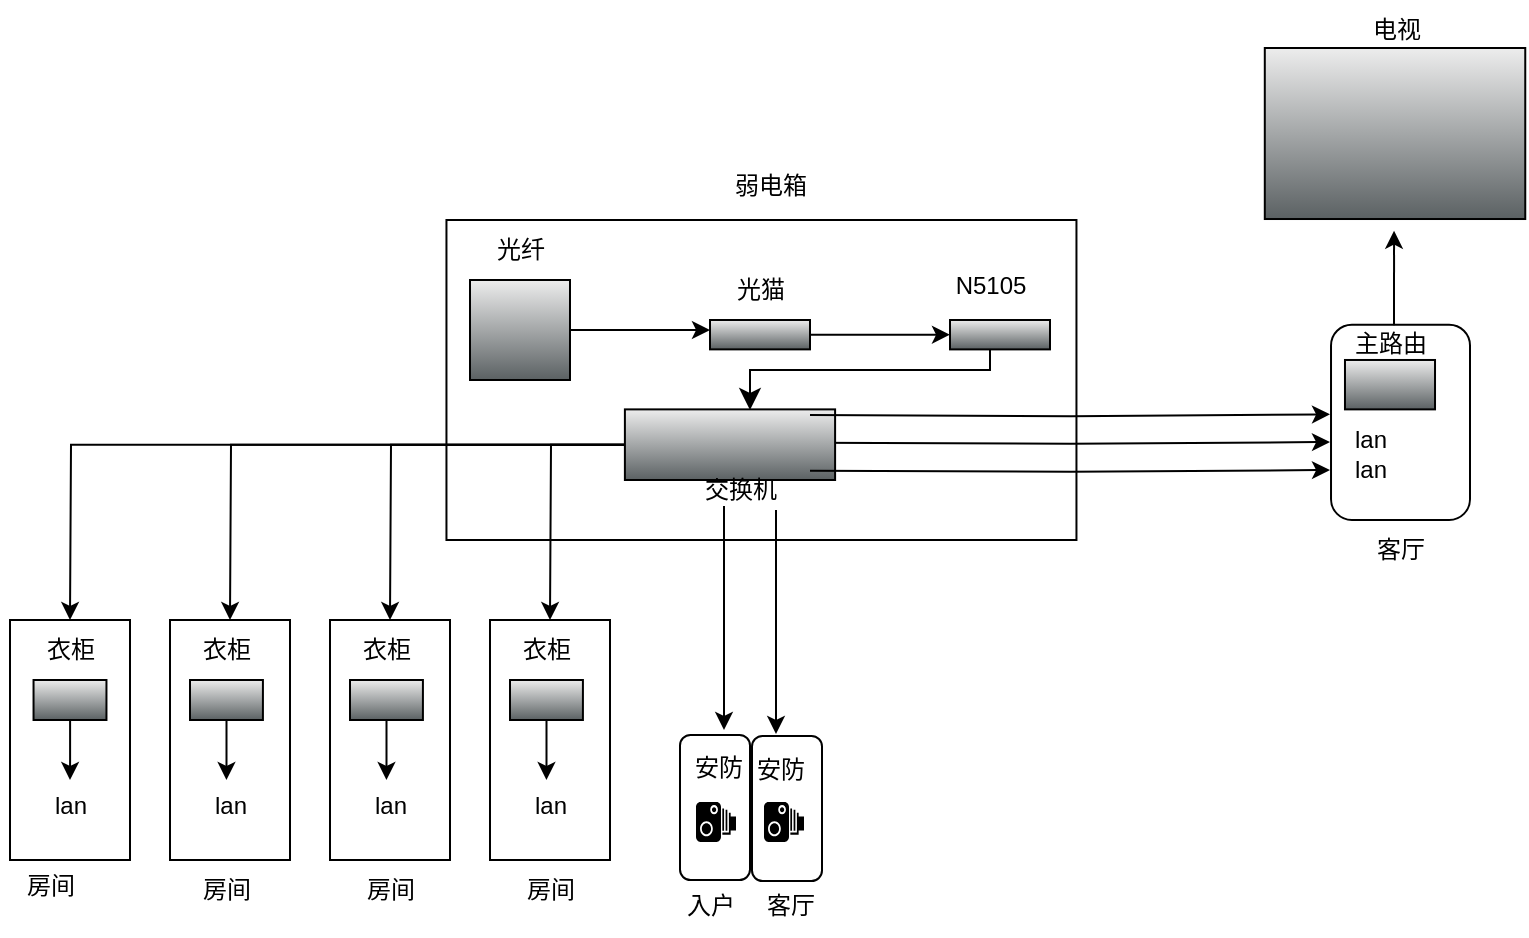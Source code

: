 <mxfile version="26.2.12">
  <diagram name="第 1 页" id="wSjhFtlE5rSjkm2_8n0r">
    <mxGraphModel dx="2135" dy="772" grid="1" gridSize="10" guides="1" tooltips="1" connect="1" arrows="1" fold="1" page="1" pageScale="1" pageWidth="827" pageHeight="1169" math="0" shadow="0">
      <root>
        <mxCell id="0" />
        <mxCell id="1" parent="0" />
        <mxCell id="Xc-ak-8Ur3aRFszlMYt9-62" value="" style="rounded=1;whiteSpace=wrap;html=1;direction=south;" vertex="1" parent="1">
          <mxGeometry x="341" y="578" width="35" height="72.5" as="geometry" />
        </mxCell>
        <mxCell id="Xc-ak-8Ur3aRFszlMYt9-60" value="" style="rounded=1;whiteSpace=wrap;html=1;direction=south;" vertex="1" parent="1">
          <mxGeometry x="305" y="577.5" width="35" height="72.5" as="geometry" />
        </mxCell>
        <mxCell id="Xc-ak-8Ur3aRFszlMYt9-57" value="" style="rounded=1;whiteSpace=wrap;html=1;direction=south;" vertex="1" parent="1">
          <mxGeometry x="630.51" y="372.35" width="69.49" height="97.65" as="geometry" />
        </mxCell>
        <mxCell id="Xc-ak-8Ur3aRFszlMYt9-52" value="" style="rounded=0;whiteSpace=wrap;html=1;direction=south;" vertex="1" parent="1">
          <mxGeometry x="210" y="520" width="60" height="120" as="geometry" />
        </mxCell>
        <mxCell id="Xc-ak-8Ur3aRFszlMYt9-51" value="" style="rounded=0;whiteSpace=wrap;html=1;direction=south;" vertex="1" parent="1">
          <mxGeometry x="130" y="520" width="60" height="120" as="geometry" />
        </mxCell>
        <mxCell id="Xc-ak-8Ur3aRFszlMYt9-47" value="" style="rounded=0;whiteSpace=wrap;html=1;direction=south;" vertex="1" parent="1">
          <mxGeometry x="50" y="520" width="60" height="120" as="geometry" />
        </mxCell>
        <mxCell id="Xc-ak-8Ur3aRFszlMYt9-46" value="" style="rounded=0;whiteSpace=wrap;html=1;direction=south;" vertex="1" parent="1">
          <mxGeometry x="-30" y="520" width="60" height="120" as="geometry" />
        </mxCell>
        <mxCell id="Xc-ak-8Ur3aRFszlMYt9-1" value="" style="rounded=0;whiteSpace=wrap;html=1;" vertex="1" parent="1">
          <mxGeometry x="188.23" y="320" width="315" height="160" as="geometry" />
        </mxCell>
        <mxCell id="kn4Wt94H1s8Y4rGw93dV-5" style="edgeStyle=orthogonalEdgeStyle;rounded=0;orthogonalLoop=1;jettySize=auto;html=1;" parent="1" source="kn4Wt94H1s8Y4rGw93dV-4" edge="1">
          <mxGeometry relative="1" as="geometry">
            <mxPoint x="320" y="375" as="targetPoint" />
          </mxGeometry>
        </mxCell>
        <mxCell id="kn4Wt94H1s8Y4rGw93dV-4" value="" style="shape=mxgraph.networks2.icon;aspect=fixed;fillColor=#EDEDED;strokeColor=#000000;gradientColor=#5B6163;network2IconShadow=1;network2bgFillColor=none;network2Icon=mxgraph.networks2.globe;network2IconW=1;network2IconH=1;" parent="1" vertex="1">
          <mxGeometry x="200" y="350" width="50" height="50" as="geometry" />
        </mxCell>
        <mxCell id="kn4Wt94H1s8Y4rGw93dV-6" value="" style="fillColorStyles=neutralFill;neutralFill=#9DA6A8;shape=mxgraph.networks2.icon;aspect=fixed;fillColor=#EDEDED;strokeColor=#000000;gradientColor=#5B6163;network2IconShadow=1;network2bgFillColor=none;network2Icon=mxgraph.networks2.modem;network2IconYOffset=0.013;network2IconW=1;network2IconH=0.294;" parent="1" vertex="1">
          <mxGeometry x="320" y="370" width="50" height="14.69" as="geometry" />
        </mxCell>
        <mxCell id="kn4Wt94H1s8Y4rGw93dV-8" value="光猫" style="text;html=1;align=center;verticalAlign=middle;resizable=0;points=[];autosize=1;strokeColor=none;fillColor=none;" parent="1" vertex="1">
          <mxGeometry x="320" y="340" width="50" height="30" as="geometry" />
        </mxCell>
        <mxCell id="kn4Wt94H1s8Y4rGw93dV-9" value="光纤" style="text;html=1;align=center;verticalAlign=middle;resizable=0;points=[];autosize=1;strokeColor=none;fillColor=none;" parent="1" vertex="1">
          <mxGeometry x="200" y="320" width="50" height="30" as="geometry" />
        </mxCell>
        <mxCell id="kn4Wt94H1s8Y4rGw93dV-11" value="" style="fillColorStyles=neutralFill;neutralFill=#9DA6A8;shape=mxgraph.networks2.icon;aspect=fixed;fillColor=#EDEDED;strokeColor=#000000;gradientColor=#5B6163;network2IconShadow=1;network2bgFillColor=none;network2Icon=mxgraph.networks2.router;network2IconXOffset=0.0;network2IconYOffset=-0.114;network2IconW=1;network2IconH=0.548;" parent="1" vertex="1">
          <mxGeometry x="637.49" y="389.99" width="45.02" height="24.7" as="geometry" />
        </mxCell>
        <mxCell id="kn4Wt94H1s8Y4rGw93dV-96" style="edgeStyle=orthogonalEdgeStyle;rounded=0;orthogonalLoop=1;jettySize=auto;html=1;" parent="1" edge="1">
          <mxGeometry relative="1" as="geometry">
            <mxPoint x="662.02" y="325.35" as="targetPoint" />
            <mxPoint x="662.01" y="372.64" as="sourcePoint" />
          </mxGeometry>
        </mxCell>
        <mxCell id="kn4Wt94H1s8Y4rGw93dV-57" value="" style="shape=mxgraph.networks2.icon;aspect=fixed;fillColor=#EDEDED;strokeColor=#000000;gradientColor=#5B6163;network2IconShadow=1;network2bgFillColor=none;network2Icon=mxgraph.networks2.video_projector;network2IconYOffset=0.013;network2IconW=1;network2IconH=0.294;" parent="1" vertex="1">
          <mxGeometry x="440" y="370" width="50" height="14.7" as="geometry" />
        </mxCell>
        <mxCell id="kn4Wt94H1s8Y4rGw93dV-58" value="N5105" style="text;html=1;align=center;verticalAlign=middle;resizable=0;points=[];autosize=1;strokeColor=none;fillColor=none;" parent="1" vertex="1">
          <mxGeometry x="430" y="338" width="60" height="30" as="geometry" />
        </mxCell>
        <mxCell id="kn4Wt94H1s8Y4rGw93dV-59" style="edgeStyle=orthogonalEdgeStyle;rounded=0;orthogonalLoop=1;jettySize=auto;html=1;entryX=0;entryY=0.5;entryDx=0;entryDy=0;entryPerimeter=0;" parent="1" source="kn4Wt94H1s8Y4rGw93dV-6" target="kn4Wt94H1s8Y4rGw93dV-57" edge="1">
          <mxGeometry relative="1" as="geometry" />
        </mxCell>
        <mxCell id="kn4Wt94H1s8Y4rGw93dV-110" style="edgeStyle=orthogonalEdgeStyle;rounded=0;orthogonalLoop=1;jettySize=auto;html=1;" parent="1" source="kn4Wt94H1s8Y4rGw93dV-61" edge="1">
          <mxGeometry relative="1" as="geometry">
            <mxPoint y="520" as="targetPoint" />
          </mxGeometry>
        </mxCell>
        <mxCell id="kn4Wt94H1s8Y4rGw93dV-112" style="edgeStyle=orthogonalEdgeStyle;rounded=0;orthogonalLoop=1;jettySize=auto;html=1;" parent="1" source="kn4Wt94H1s8Y4rGw93dV-61" edge="1">
          <mxGeometry relative="1" as="geometry">
            <mxPoint x="80" y="520" as="targetPoint" />
          </mxGeometry>
        </mxCell>
        <mxCell id="kn4Wt94H1s8Y4rGw93dV-114" style="edgeStyle=orthogonalEdgeStyle;rounded=0;orthogonalLoop=1;jettySize=auto;html=1;" parent="1" source="kn4Wt94H1s8Y4rGw93dV-61" edge="1">
          <mxGeometry relative="1" as="geometry">
            <mxPoint x="160" y="520" as="targetPoint" />
          </mxGeometry>
        </mxCell>
        <mxCell id="kn4Wt94H1s8Y4rGw93dV-116" style="edgeStyle=orthogonalEdgeStyle;rounded=0;orthogonalLoop=1;jettySize=auto;html=1;" parent="1" source="kn4Wt94H1s8Y4rGw93dV-61" edge="1">
          <mxGeometry relative="1" as="geometry">
            <mxPoint x="240" y="520" as="targetPoint" />
          </mxGeometry>
        </mxCell>
        <mxCell id="kn4Wt94H1s8Y4rGw93dV-164" style="edgeStyle=orthogonalEdgeStyle;rounded=0;orthogonalLoop=1;jettySize=auto;html=1;" parent="1" edge="1">
          <mxGeometry relative="1" as="geometry">
            <mxPoint x="630" y="431" as="targetPoint" />
            <mxPoint x="370" y="431.4" as="sourcePoint" />
          </mxGeometry>
        </mxCell>
        <mxCell id="kn4Wt94H1s8Y4rGw93dV-61" value="" style="shape=mxgraph.networks2.icon;aspect=fixed;fillColor=#EDEDED;strokeColor=#000000;gradientColor=#5B6163;network2IconShadow=1;network2bgFillColor=none;network2Icon=mxgraph.networks2.patch_panel;network2IconXOffset=0.0;network2IconYOffset=-0.021;network2IconW=1;network2IconH=0.336;" parent="1" vertex="1">
          <mxGeometry x="277.45" y="414.69" width="105.1" height="35.31" as="geometry" />
        </mxCell>
        <mxCell id="kn4Wt94H1s8Y4rGw93dV-97" value="" style="shape=mxgraph.networks2.icon;aspect=fixed;fillColor=#EDEDED;strokeColor=#000000;gradientColor=#5B6163;network2IconShadow=1;network2bgFillColor=none;network2Icon=mxgraph.networks2.tablet;network2IconW=1;network2IconH=0.657;" parent="1" vertex="1">
          <mxGeometry x="597.4" y="234" width="130.23" height="85.51" as="geometry" />
        </mxCell>
        <mxCell id="kn4Wt94H1s8Y4rGw93dV-98" value="电视" style="text;html=1;align=center;verticalAlign=middle;resizable=0;points=[];autosize=1;strokeColor=none;fillColor=none;" parent="1" vertex="1">
          <mxGeometry x="637.51" y="210" width="50" height="30" as="geometry" />
        </mxCell>
        <mxCell id="Xc-ak-8Ur3aRFszlMYt9-38" style="edgeStyle=orthogonalEdgeStyle;rounded=0;orthogonalLoop=1;jettySize=auto;html=1;" edge="1" parent="1" source="kn4Wt94H1s8Y4rGw93dV-99">
          <mxGeometry relative="1" as="geometry">
            <mxPoint y="600" as="targetPoint" />
          </mxGeometry>
        </mxCell>
        <mxCell id="kn4Wt94H1s8Y4rGw93dV-99" value="" style="fillColorStyles=neutralFill;neutralFill=#9DA6A8;shape=mxgraph.networks2.icon;aspect=fixed;fillColor=#EDEDED;strokeColor=#000000;gradientColor=#5B6163;network2IconShadow=1;network2bgFillColor=none;network2Icon=mxgraph.networks2.router;network2IconXOffset=0.0;network2IconYOffset=-0.114;network2IconW=1;network2IconH=0.548;" parent="1" vertex="1">
          <mxGeometry x="-18.23" y="550" width="36.46" height="20" as="geometry" />
        </mxCell>
        <mxCell id="kn4Wt94H1s8Y4rGw93dV-118" value="衣柜" style="text;html=1;align=center;verticalAlign=middle;resizable=0;points=[];autosize=1;strokeColor=none;fillColor=none;" parent="1" vertex="1">
          <mxGeometry x="-25.0" y="520" width="50" height="30" as="geometry" />
        </mxCell>
        <mxCell id="Xc-ak-8Ur3aRFszlMYt9-39" style="edgeStyle=orthogonalEdgeStyle;rounded=0;orthogonalLoop=1;jettySize=auto;html=1;" edge="1" parent="1" source="kn4Wt94H1s8Y4rGw93dV-123">
          <mxGeometry relative="1" as="geometry">
            <mxPoint x="78.23" y="600" as="targetPoint" />
          </mxGeometry>
        </mxCell>
        <mxCell id="kn4Wt94H1s8Y4rGw93dV-123" value="" style="fillColorStyles=neutralFill;neutralFill=#9DA6A8;shape=mxgraph.networks2.icon;aspect=fixed;fillColor=#EDEDED;strokeColor=#000000;gradientColor=#5B6163;network2IconShadow=1;network2bgFillColor=none;network2Icon=mxgraph.networks2.router;network2IconXOffset=0.0;network2IconYOffset=-0.114;network2IconW=1;network2IconH=0.548;" parent="1" vertex="1">
          <mxGeometry x="60" y="550" width="36.46" height="20" as="geometry" />
        </mxCell>
        <mxCell id="Xc-ak-8Ur3aRFszlMYt9-40" style="edgeStyle=orthogonalEdgeStyle;rounded=0;orthogonalLoop=1;jettySize=auto;html=1;" edge="1" parent="1" source="kn4Wt94H1s8Y4rGw93dV-124">
          <mxGeometry relative="1" as="geometry">
            <mxPoint x="158.23" y="600" as="targetPoint" />
          </mxGeometry>
        </mxCell>
        <mxCell id="kn4Wt94H1s8Y4rGw93dV-124" value="" style="fillColorStyles=neutralFill;neutralFill=#9DA6A8;shape=mxgraph.networks2.icon;aspect=fixed;fillColor=#EDEDED;strokeColor=#000000;gradientColor=#5B6163;network2IconShadow=1;network2bgFillColor=none;network2Icon=mxgraph.networks2.router;network2IconXOffset=0.0;network2IconYOffset=-0.114;network2IconW=1;network2IconH=0.548;" parent="1" vertex="1">
          <mxGeometry x="140" y="550" width="36.46" height="20" as="geometry" />
        </mxCell>
        <mxCell id="Xc-ak-8Ur3aRFszlMYt9-41" style="edgeStyle=orthogonalEdgeStyle;rounded=0;orthogonalLoop=1;jettySize=auto;html=1;" edge="1" parent="1" source="kn4Wt94H1s8Y4rGw93dV-125">
          <mxGeometry relative="1" as="geometry">
            <mxPoint x="238.23" y="600" as="targetPoint" />
          </mxGeometry>
        </mxCell>
        <mxCell id="kn4Wt94H1s8Y4rGw93dV-125" value="" style="fillColorStyles=neutralFill;neutralFill=#9DA6A8;shape=mxgraph.networks2.icon;aspect=fixed;fillColor=#EDEDED;strokeColor=#000000;gradientColor=#5B6163;network2IconShadow=1;network2bgFillColor=none;network2Icon=mxgraph.networks2.router;network2IconXOffset=0.0;network2IconYOffset=-0.114;network2IconW=1;network2IconH=0.548;" parent="1" vertex="1">
          <mxGeometry x="220" y="550" width="36.46" height="20" as="geometry" />
        </mxCell>
        <mxCell id="kn4Wt94H1s8Y4rGw93dV-126" value="衣柜" style="text;html=1;align=center;verticalAlign=middle;resizable=0;points=[];autosize=1;strokeColor=none;fillColor=none;" parent="1" vertex="1">
          <mxGeometry x="53.23" y="520" width="50" height="30" as="geometry" />
        </mxCell>
        <mxCell id="kn4Wt94H1s8Y4rGw93dV-127" value="衣柜" style="text;html=1;align=center;verticalAlign=middle;resizable=0;points=[];autosize=1;strokeColor=none;fillColor=none;" parent="1" vertex="1">
          <mxGeometry x="133.23" y="520" width="50" height="30" as="geometry" />
        </mxCell>
        <mxCell id="kn4Wt94H1s8Y4rGw93dV-128" value="衣柜" style="text;html=1;align=center;verticalAlign=middle;resizable=0;points=[];autosize=1;strokeColor=none;fillColor=none;" parent="1" vertex="1">
          <mxGeometry x="213.23" y="520" width="50" height="30" as="geometry" />
        </mxCell>
        <mxCell id="kn4Wt94H1s8Y4rGw93dV-136" value="" style="shape=mxgraph.signs.tech.camera_1;html=1;pointerEvents=1;fillColor=#000000;strokeColor=none;verticalLabelPosition=bottom;verticalAlign=top;align=center;" parent="1" vertex="1">
          <mxGeometry x="313" y="611" width="20" height="20" as="geometry" />
        </mxCell>
        <mxCell id="kn4Wt94H1s8Y4rGw93dV-139" value="" style="shape=mxgraph.signs.tech.camera_1;html=1;pointerEvents=1;fillColor=#000000;strokeColor=none;verticalLabelPosition=bottom;verticalAlign=top;align=center;" parent="1" vertex="1">
          <mxGeometry x="347" y="611" width="20" height="20" as="geometry" />
        </mxCell>
        <mxCell id="kn4Wt94H1s8Y4rGw93dV-140" value="安防" style="text;html=1;align=center;verticalAlign=middle;resizable=0;points=[];autosize=1;strokeColor=none;fillColor=none;" parent="1" vertex="1">
          <mxGeometry x="299" y="579" width="50" height="30" as="geometry" />
        </mxCell>
        <mxCell id="kn4Wt94H1s8Y4rGw93dV-141" value="安防" style="text;html=1;align=center;verticalAlign=middle;resizable=0;points=[];autosize=1;strokeColor=none;fillColor=none;" parent="1" vertex="1">
          <mxGeometry x="330" y="580" width="50" height="30" as="geometry" />
        </mxCell>
        <mxCell id="kn4Wt94H1s8Y4rGw93dV-165" value="主路由" style="text;html=1;align=center;verticalAlign=middle;resizable=0;points=[];autosize=1;strokeColor=none;fillColor=none;" parent="1" vertex="1">
          <mxGeometry x="630" y="366.69" width="60" height="30" as="geometry" />
        </mxCell>
        <mxCell id="kn4Wt94H1s8Y4rGw93dV-167" value="" style="edgeStyle=elbowEdgeStyle;elbow=vertical;endArrow=classic;html=1;curved=0;rounded=0;endSize=8;startSize=8;entryX=0.4;entryY=0;entryDx=0;entryDy=0;entryPerimeter=0;" parent="1" edge="1">
          <mxGeometry width="50" height="50" relative="1" as="geometry">
            <mxPoint x="460" y="385" as="sourcePoint" />
            <mxPoint x="340" y="415" as="targetPoint" />
            <Array as="points">
              <mxPoint x="430" y="395" />
              <mxPoint x="345" y="395" />
            </Array>
          </mxGeometry>
        </mxCell>
        <mxCell id="kn4Wt94H1s8Y4rGw93dV-171" style="edgeStyle=orthogonalEdgeStyle;rounded=0;orthogonalLoop=1;jettySize=auto;html=1;" parent="1" edge="1">
          <mxGeometry relative="1" as="geometry">
            <mxPoint x="327" y="575" as="targetPoint" />
            <mxPoint x="327" y="463" as="sourcePoint" />
          </mxGeometry>
        </mxCell>
        <mxCell id="kn4Wt94H1s8Y4rGw93dV-172" style="edgeStyle=orthogonalEdgeStyle;rounded=0;orthogonalLoop=1;jettySize=auto;html=1;" parent="1" edge="1">
          <mxGeometry relative="1" as="geometry">
            <mxPoint x="353" y="577" as="targetPoint" />
            <mxPoint x="353" y="465" as="sourcePoint" />
          </mxGeometry>
        </mxCell>
        <mxCell id="kn4Wt94H1s8Y4rGw93dV-168" value="交换机" style="text;html=1;align=center;verticalAlign=middle;resizable=0;points=[];autosize=1;strokeColor=none;fillColor=none;" parent="1" vertex="1">
          <mxGeometry x="305" y="440" width="60" height="30" as="geometry" />
        </mxCell>
        <mxCell id="kn4Wt94H1s8Y4rGw93dV-173" style="edgeStyle=orthogonalEdgeStyle;rounded=0;orthogonalLoop=1;jettySize=auto;html=1;" parent="1" edge="1">
          <mxGeometry relative="1" as="geometry">
            <mxPoint x="630" y="445" as="targetPoint" />
            <mxPoint x="370" y="445.4" as="sourcePoint" />
          </mxGeometry>
        </mxCell>
        <mxCell id="kn4Wt94H1s8Y4rGw93dV-174" value="lan" style="text;html=1;align=center;verticalAlign=middle;resizable=0;points=[];autosize=1;strokeColor=none;fillColor=none;" parent="1" vertex="1">
          <mxGeometry x="630" y="414.69" width="40" height="30" as="geometry" />
        </mxCell>
        <mxCell id="Xc-ak-8Ur3aRFszlMYt9-31" style="edgeStyle=orthogonalEdgeStyle;rounded=0;orthogonalLoop=1;jettySize=auto;html=1;" edge="1" parent="1">
          <mxGeometry relative="1" as="geometry">
            <mxPoint x="630" y="417.15" as="targetPoint" />
            <mxPoint x="370" y="417.55" as="sourcePoint" />
          </mxGeometry>
        </mxCell>
        <mxCell id="Xc-ak-8Ur3aRFszlMYt9-35" value="lan" style="text;html=1;align=center;verticalAlign=middle;resizable=0;points=[];autosize=1;strokeColor=none;fillColor=none;" vertex="1" parent="1">
          <mxGeometry x="630" y="430" width="40" height="30" as="geometry" />
        </mxCell>
        <mxCell id="Xc-ak-8Ur3aRFszlMYt9-42" value="lan" style="text;html=1;align=center;verticalAlign=middle;resizable=0;points=[];autosize=1;strokeColor=none;fillColor=none;" vertex="1" parent="1">
          <mxGeometry x="-20" y="598" width="40" height="30" as="geometry" />
        </mxCell>
        <mxCell id="Xc-ak-8Ur3aRFszlMYt9-43" value="lan" style="text;html=1;align=center;verticalAlign=middle;resizable=0;points=[];autosize=1;strokeColor=none;fillColor=none;" vertex="1" parent="1">
          <mxGeometry x="60" y="598" width="40" height="30" as="geometry" />
        </mxCell>
        <mxCell id="Xc-ak-8Ur3aRFszlMYt9-44" value="lan" style="text;html=1;align=center;verticalAlign=middle;resizable=0;points=[];autosize=1;strokeColor=none;fillColor=none;" vertex="1" parent="1">
          <mxGeometry x="140" y="598" width="40" height="30" as="geometry" />
        </mxCell>
        <mxCell id="Xc-ak-8Ur3aRFszlMYt9-45" value="lan" style="text;html=1;align=center;verticalAlign=middle;resizable=0;points=[];autosize=1;strokeColor=none;fillColor=none;" vertex="1" parent="1">
          <mxGeometry x="220" y="598" width="40" height="30" as="geometry" />
        </mxCell>
        <mxCell id="Xc-ak-8Ur3aRFszlMYt9-53" value="房间" style="text;html=1;align=center;verticalAlign=middle;resizable=0;points=[];autosize=1;strokeColor=none;fillColor=none;" vertex="1" parent="1">
          <mxGeometry x="-35" y="638" width="50" height="30" as="geometry" />
        </mxCell>
        <mxCell id="Xc-ak-8Ur3aRFszlMYt9-54" value="房间" style="text;html=1;align=center;verticalAlign=middle;resizable=0;points=[];autosize=1;strokeColor=none;fillColor=none;" vertex="1" parent="1">
          <mxGeometry x="53.23" y="640" width="50" height="30" as="geometry" />
        </mxCell>
        <mxCell id="Xc-ak-8Ur3aRFszlMYt9-55" value="房间" style="text;html=1;align=center;verticalAlign=middle;resizable=0;points=[];autosize=1;strokeColor=none;fillColor=none;" vertex="1" parent="1">
          <mxGeometry x="135" y="640" width="50" height="30" as="geometry" />
        </mxCell>
        <mxCell id="Xc-ak-8Ur3aRFszlMYt9-56" value="房间" style="text;html=1;align=center;verticalAlign=middle;resizable=0;points=[];autosize=1;strokeColor=none;fillColor=none;" vertex="1" parent="1">
          <mxGeometry x="215" y="640" width="50" height="30" as="geometry" />
        </mxCell>
        <mxCell id="Xc-ak-8Ur3aRFszlMYt9-58" value="客厅" style="text;html=1;align=center;verticalAlign=middle;resizable=0;points=[];autosize=1;strokeColor=none;fillColor=none;" vertex="1" parent="1">
          <mxGeometry x="640" y="470" width="50" height="30" as="geometry" />
        </mxCell>
        <mxCell id="Xc-ak-8Ur3aRFszlMYt9-59" value="弱电箱" style="text;html=1;align=center;verticalAlign=middle;resizable=0;points=[];autosize=1;strokeColor=none;fillColor=none;" vertex="1" parent="1">
          <mxGeometry x="320" y="288" width="60" height="30" as="geometry" />
        </mxCell>
        <mxCell id="Xc-ak-8Ur3aRFszlMYt9-64" value="入户" style="text;html=1;align=center;verticalAlign=middle;resizable=0;points=[];autosize=1;strokeColor=none;fillColor=none;" vertex="1" parent="1">
          <mxGeometry x="295" y="648" width="50" height="30" as="geometry" />
        </mxCell>
        <mxCell id="Xc-ak-8Ur3aRFszlMYt9-67" value="客厅" style="text;html=1;align=center;verticalAlign=middle;resizable=0;points=[];autosize=1;strokeColor=none;fillColor=none;" vertex="1" parent="1">
          <mxGeometry x="335" y="648" width="50" height="30" as="geometry" />
        </mxCell>
      </root>
    </mxGraphModel>
  </diagram>
</mxfile>
